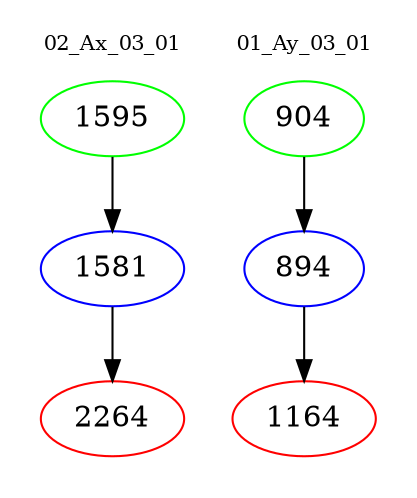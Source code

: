 digraph{
subgraph cluster_0 {
color = white
label = "02_Ax_03_01";
fontsize=10;
T0_1595 [label="1595", color="green"]
T0_1595 -> T0_1581 [color="black"]
T0_1581 [label="1581", color="blue"]
T0_1581 -> T0_2264 [color="black"]
T0_2264 [label="2264", color="red"]
}
subgraph cluster_1 {
color = white
label = "01_Ay_03_01";
fontsize=10;
T1_904 [label="904", color="green"]
T1_904 -> T1_894 [color="black"]
T1_894 [label="894", color="blue"]
T1_894 -> T1_1164 [color="black"]
T1_1164 [label="1164", color="red"]
}
}

